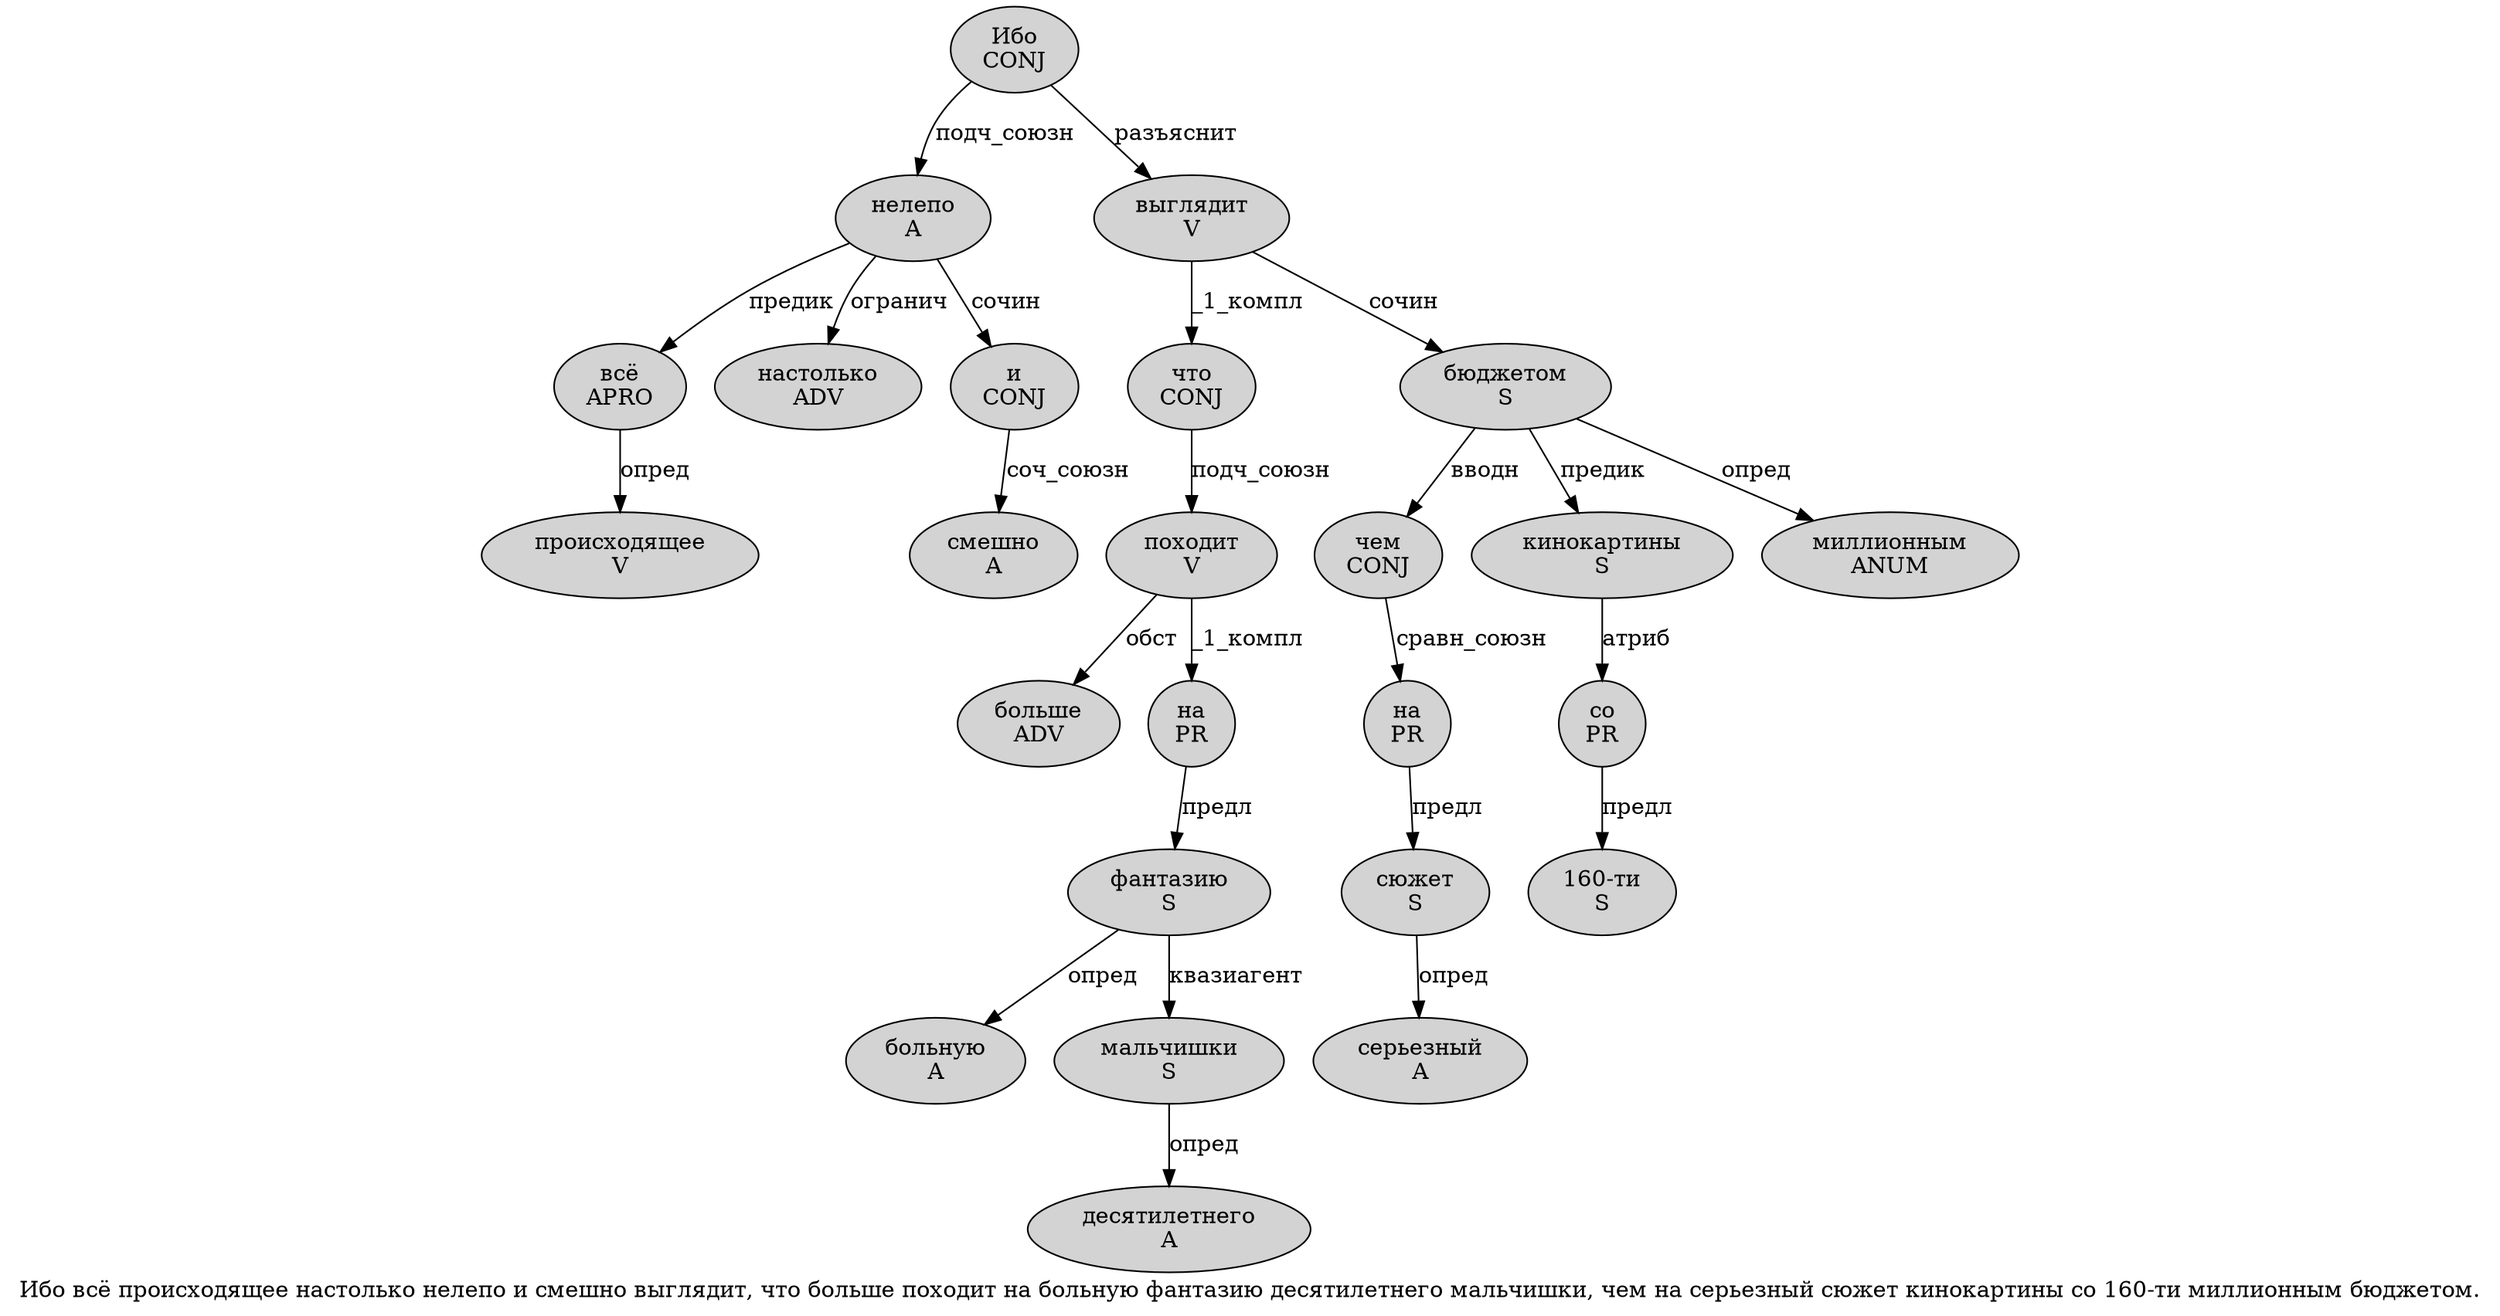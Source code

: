 digraph SENTENCE_4633 {
	graph [label="Ибо всё происходящее настолько нелепо и смешно выглядит, что больше походит на больную фантазию десятилетнего мальчишки, чем на серьезный сюжет кинокартины со 160-ти миллионным бюджетом."]
	node [style=filled]
		0 [label="Ибо
CONJ" color="" fillcolor=lightgray penwidth=1 shape=ellipse]
		1 [label="всё
APRO" color="" fillcolor=lightgray penwidth=1 shape=ellipse]
		2 [label="происходящее
V" color="" fillcolor=lightgray penwidth=1 shape=ellipse]
		3 [label="настолько
ADV" color="" fillcolor=lightgray penwidth=1 shape=ellipse]
		4 [label="нелепо
A" color="" fillcolor=lightgray penwidth=1 shape=ellipse]
		5 [label="и
CONJ" color="" fillcolor=lightgray penwidth=1 shape=ellipse]
		6 [label="смешно
A" color="" fillcolor=lightgray penwidth=1 shape=ellipse]
		7 [label="выглядит
V" color="" fillcolor=lightgray penwidth=1 shape=ellipse]
		9 [label="что
CONJ" color="" fillcolor=lightgray penwidth=1 shape=ellipse]
		10 [label="больше
ADV" color="" fillcolor=lightgray penwidth=1 shape=ellipse]
		11 [label="походит
V" color="" fillcolor=lightgray penwidth=1 shape=ellipse]
		12 [label="на
PR" color="" fillcolor=lightgray penwidth=1 shape=ellipse]
		13 [label="больную
A" color="" fillcolor=lightgray penwidth=1 shape=ellipse]
		14 [label="фантазию
S" color="" fillcolor=lightgray penwidth=1 shape=ellipse]
		15 [label="десятилетнего
A" color="" fillcolor=lightgray penwidth=1 shape=ellipse]
		16 [label="мальчишки
S" color="" fillcolor=lightgray penwidth=1 shape=ellipse]
		18 [label="чем
CONJ" color="" fillcolor=lightgray penwidth=1 shape=ellipse]
		19 [label="на
PR" color="" fillcolor=lightgray penwidth=1 shape=ellipse]
		20 [label="серьезный
A" color="" fillcolor=lightgray penwidth=1 shape=ellipse]
		21 [label="сюжет
S" color="" fillcolor=lightgray penwidth=1 shape=ellipse]
		22 [label="кинокартины
S" color="" fillcolor=lightgray penwidth=1 shape=ellipse]
		23 [label="со
PR" color="" fillcolor=lightgray penwidth=1 shape=ellipse]
		24 [label="160-ти
S" color="" fillcolor=lightgray penwidth=1 shape=ellipse]
		25 [label="миллионным
ANUM" color="" fillcolor=lightgray penwidth=1 shape=ellipse]
		26 [label="бюджетом
S" color="" fillcolor=lightgray penwidth=1 shape=ellipse]
			4 -> 1 [label="предик"]
			4 -> 3 [label="огранич"]
			4 -> 5 [label="сочин"]
			7 -> 9 [label="_1_компл"]
			7 -> 26 [label="сочин"]
			5 -> 6 [label="соч_союзн"]
			26 -> 18 [label="вводн"]
			26 -> 22 [label="предик"]
			26 -> 25 [label="опред"]
			23 -> 24 [label="предл"]
			11 -> 10 [label="обст"]
			11 -> 12 [label="_1_компл"]
			1 -> 2 [label="опред"]
			14 -> 13 [label="опред"]
			14 -> 16 [label="квазиагент"]
			21 -> 20 [label="опред"]
			22 -> 23 [label="атриб"]
			12 -> 14 [label="предл"]
			9 -> 11 [label="подч_союзн"]
			18 -> 19 [label="сравн_союзн"]
			16 -> 15 [label="опред"]
			19 -> 21 [label="предл"]
			0 -> 4 [label="подч_союзн"]
			0 -> 7 [label="разъяснит"]
}